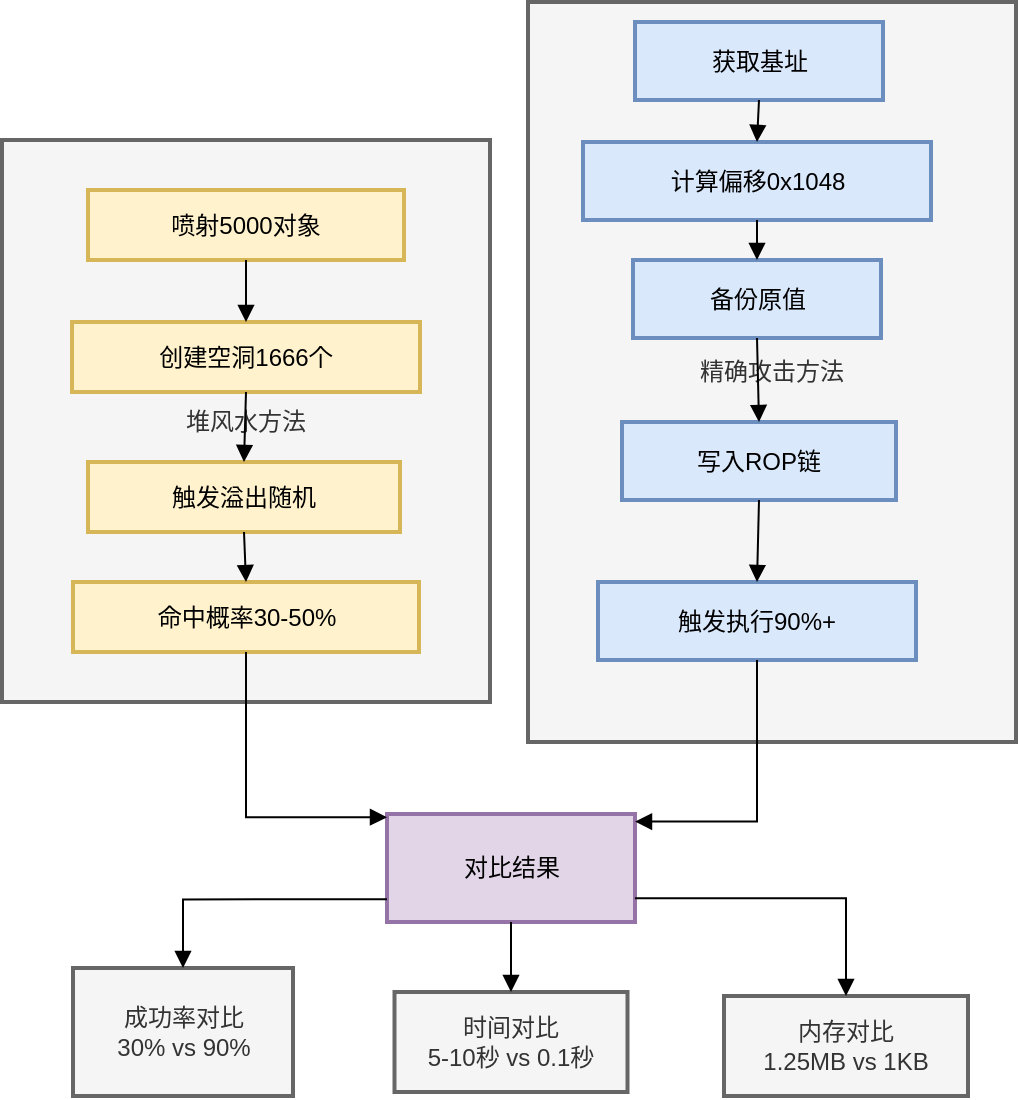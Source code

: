 <mxfile version="28.2.7" pages="2">
  <diagram name="第 1 页" id="g3PbS8CR7I8b8_4w8dCf">
    <mxGraphModel dx="1888" dy="840" grid="0" gridSize="10" guides="1" tooltips="1" connect="1" arrows="1" fold="1" page="1" pageScale="1" pageWidth="827" pageHeight="1169" math="0" shadow="0">
      <root>
        <mxCell id="0" />
        <mxCell id="1" parent="0" />
        <mxCell id="iBaEIURhCPR-5Fb1ritZ-1" value="精确攻击方法" style="whiteSpace=wrap;strokeWidth=2;fillColor=#f5f5f5;fontColor=#333333;strokeColor=#666666;" vertex="1" parent="1">
          <mxGeometry x="310" y="80" width="244" height="370" as="geometry" />
        </mxCell>
        <mxCell id="iBaEIURhCPR-5Fb1ritZ-2" value="堆风水方法" style="whiteSpace=wrap;strokeWidth=2;fillColor=#f5f5f5;fontColor=#333333;strokeColor=#666666;" vertex="1" parent="1">
          <mxGeometry x="47" y="149" width="244" height="281" as="geometry" />
        </mxCell>
        <mxCell id="iBaEIURhCPR-5Fb1ritZ-3" value="喷射5000对象" style="whiteSpace=wrap;strokeWidth=2;fillColor=#fff2cc;strokeColor=#d6b656;" vertex="1" parent="1">
          <mxGeometry x="90" y="174" width="158" height="35" as="geometry" />
        </mxCell>
        <mxCell id="iBaEIURhCPR-5Fb1ritZ-4" value="创建空洞1666个" style="whiteSpace=wrap;strokeWidth=2;fillColor=#fff2cc;strokeColor=#d6b656;" vertex="1" parent="1">
          <mxGeometry x="82" y="240" width="174" height="35" as="geometry" />
        </mxCell>
        <mxCell id="iBaEIURhCPR-5Fb1ritZ-5" value="触发溢出随机" style="whiteSpace=wrap;strokeWidth=2;fillColor=#fff2cc;strokeColor=#d6b656;" vertex="1" parent="1">
          <mxGeometry x="90" y="310" width="156" height="35" as="geometry" />
        </mxCell>
        <mxCell id="iBaEIURhCPR-5Fb1ritZ-6" value="命中概率30-50%" style="whiteSpace=wrap;strokeWidth=2;fillColor=#fff2cc;strokeColor=#d6b656;" vertex="1" parent="1">
          <mxGeometry x="82.5" y="370" width="173" height="35" as="geometry" />
        </mxCell>
        <mxCell id="iBaEIURhCPR-5Fb1ritZ-7" value="获取基址" style="whiteSpace=wrap;strokeWidth=2;fillColor=#dae8fc;strokeColor=#6c8ebf;" vertex="1" parent="1">
          <mxGeometry x="363.5" y="90" width="124" height="39" as="geometry" />
        </mxCell>
        <mxCell id="iBaEIURhCPR-5Fb1ritZ-8" value="计算偏移0x1048" style="whiteSpace=wrap;strokeWidth=2;fillColor=#dae8fc;strokeColor=#6c8ebf;" vertex="1" parent="1">
          <mxGeometry x="337.5" y="150" width="174" height="39" as="geometry" />
        </mxCell>
        <mxCell id="iBaEIURhCPR-5Fb1ritZ-9" value="备份原值" style="whiteSpace=wrap;strokeWidth=2;fillColor=#dae8fc;strokeColor=#6c8ebf;" vertex="1" parent="1">
          <mxGeometry x="362.5" y="209" width="124" height="39" as="geometry" />
        </mxCell>
        <mxCell id="iBaEIURhCPR-5Fb1ritZ-10" value="写入ROP链" style="whiteSpace=wrap;strokeWidth=2;fillColor=#dae8fc;strokeColor=#6c8ebf;" vertex="1" parent="1">
          <mxGeometry x="357" y="290" width="137" height="39" as="geometry" />
        </mxCell>
        <mxCell id="iBaEIURhCPR-5Fb1ritZ-11" value="触发执行90%+" style="whiteSpace=wrap;strokeWidth=2;fillColor=#dae8fc;strokeColor=#6c8ebf;" vertex="1" parent="1">
          <mxGeometry x="345" y="370" width="159" height="39" as="geometry" />
        </mxCell>
        <mxCell id="iBaEIURhCPR-5Fb1ritZ-12" value="对比结果" style="whiteSpace=wrap;strokeWidth=2;fillColor=#e1d5e7;strokeColor=#9673a6;" vertex="1" parent="1">
          <mxGeometry x="239.5" y="486" width="124" height="54" as="geometry" />
        </mxCell>
        <mxCell id="iBaEIURhCPR-5Fb1ritZ-13" value="成功率对比&#xa;30% vs 90%" style="whiteSpace=wrap;strokeWidth=2;fillColor=#f5f5f5;fontColor=#333333;strokeColor=#666666;" vertex="1" parent="1">
          <mxGeometry x="82.5" y="563" width="110" height="64" as="geometry" />
        </mxCell>
        <mxCell id="iBaEIURhCPR-5Fb1ritZ-14" value="时间对比&#xa;5-10秒 vs 0.1秒" style="whiteSpace=wrap;strokeWidth=2;fillColor=#f5f5f5;fontColor=#333333;strokeColor=#666666;" vertex="1" parent="1">
          <mxGeometry x="243.25" y="575" width="116.5" height="50" as="geometry" />
        </mxCell>
        <mxCell id="iBaEIURhCPR-5Fb1ritZ-15" value="内存对比&#xa;1.25MB vs 1KB" style="whiteSpace=wrap;strokeWidth=2;fillColor=#f5f5f5;fontColor=#333333;strokeColor=#666666;" vertex="1" parent="1">
          <mxGeometry x="408" y="577" width="122" height="50" as="geometry" />
        </mxCell>
        <mxCell id="iBaEIURhCPR-5Fb1ritZ-16" value="" style="curved=1;startArrow=none;endArrow=block;exitX=0.5;exitY=1;entryX=0.5;entryY=0;rounded=0;" edge="1" parent="1" source="iBaEIURhCPR-5Fb1ritZ-3" target="iBaEIURhCPR-5Fb1ritZ-4">
          <mxGeometry relative="1" as="geometry">
            <Array as="points" />
          </mxGeometry>
        </mxCell>
        <mxCell id="iBaEIURhCPR-5Fb1ritZ-17" value="" style="curved=1;startArrow=none;endArrow=block;exitX=0.5;exitY=1;entryX=0.5;entryY=0;rounded=0;" edge="1" parent="1" source="iBaEIURhCPR-5Fb1ritZ-4" target="iBaEIURhCPR-5Fb1ritZ-5">
          <mxGeometry relative="1" as="geometry">
            <Array as="points" />
          </mxGeometry>
        </mxCell>
        <mxCell id="iBaEIURhCPR-5Fb1ritZ-18" value="" style="curved=1;startArrow=none;endArrow=block;exitX=0.5;exitY=1;entryX=0.5;entryY=0;rounded=0;" edge="1" parent="1" source="iBaEIURhCPR-5Fb1ritZ-5" target="iBaEIURhCPR-5Fb1ritZ-6">
          <mxGeometry relative="1" as="geometry">
            <Array as="points" />
          </mxGeometry>
        </mxCell>
        <mxCell id="iBaEIURhCPR-5Fb1ritZ-19" value="" style="curved=1;startArrow=none;endArrow=block;exitX=0.5;exitY=1;entryX=0.5;entryY=0;rounded=0;" edge="1" parent="1" source="iBaEIURhCPR-5Fb1ritZ-7" target="iBaEIURhCPR-5Fb1ritZ-8">
          <mxGeometry relative="1" as="geometry">
            <Array as="points" />
          </mxGeometry>
        </mxCell>
        <mxCell id="iBaEIURhCPR-5Fb1ritZ-20" value="" style="curved=1;startArrow=none;endArrow=block;exitX=0.5;exitY=1;entryX=0.5;entryY=0;rounded=0;" edge="1" parent="1" source="iBaEIURhCPR-5Fb1ritZ-8" target="iBaEIURhCPR-5Fb1ritZ-9">
          <mxGeometry relative="1" as="geometry">
            <Array as="points" />
          </mxGeometry>
        </mxCell>
        <mxCell id="iBaEIURhCPR-5Fb1ritZ-21" value="" style="curved=1;startArrow=none;endArrow=block;exitX=0.5;exitY=1;entryX=0.5;entryY=0;rounded=0;" edge="1" parent="1" source="iBaEIURhCPR-5Fb1ritZ-9" target="iBaEIURhCPR-5Fb1ritZ-10">
          <mxGeometry relative="1" as="geometry">
            <Array as="points" />
          </mxGeometry>
        </mxCell>
        <mxCell id="iBaEIURhCPR-5Fb1ritZ-22" value="" style="curved=1;startArrow=none;endArrow=block;exitX=0.5;exitY=1;entryX=0.5;entryY=0;rounded=0;" edge="1" parent="1" source="iBaEIURhCPR-5Fb1ritZ-10" target="iBaEIURhCPR-5Fb1ritZ-11">
          <mxGeometry relative="1" as="geometry">
            <Array as="points" />
          </mxGeometry>
        </mxCell>
        <mxCell id="iBaEIURhCPR-5Fb1ritZ-23" value="" style="startArrow=none;endArrow=block;exitX=0.5;exitY=1;entryX=0;entryY=0.03;rounded=0;edgeStyle=orthogonalEdgeStyle;" edge="1" parent="1" source="iBaEIURhCPR-5Fb1ritZ-6" target="iBaEIURhCPR-5Fb1ritZ-12">
          <mxGeometry relative="1" as="geometry" />
        </mxCell>
        <mxCell id="iBaEIURhCPR-5Fb1ritZ-24" value="" style="startArrow=none;endArrow=block;exitX=0.5;exitY=1;entryX=1;entryY=0.07;rounded=0;edgeStyle=orthogonalEdgeStyle;" edge="1" parent="1" source="iBaEIURhCPR-5Fb1ritZ-11" target="iBaEIURhCPR-5Fb1ritZ-12">
          <mxGeometry relative="1" as="geometry" />
        </mxCell>
        <mxCell id="iBaEIURhCPR-5Fb1ritZ-25" value="" style="startArrow=none;endArrow=block;exitX=0;exitY=0.79;entryX=0.5;entryY=0;rounded=0;edgeStyle=orthogonalEdgeStyle;" edge="1" parent="1" source="iBaEIURhCPR-5Fb1ritZ-12" target="iBaEIURhCPR-5Fb1ritZ-13">
          <mxGeometry relative="1" as="geometry" />
        </mxCell>
        <mxCell id="iBaEIURhCPR-5Fb1ritZ-26" value="" style="startArrow=none;endArrow=block;exitX=0.5;exitY=1;entryX=0.5;entryY=0;rounded=0;edgeStyle=orthogonalEdgeStyle;" edge="1" parent="1" source="iBaEIURhCPR-5Fb1ritZ-12" target="iBaEIURhCPR-5Fb1ritZ-14">
          <mxGeometry relative="1" as="geometry" />
        </mxCell>
        <mxCell id="iBaEIURhCPR-5Fb1ritZ-27" value="" style="startArrow=none;endArrow=block;exitX=1;exitY=0.78;entryX=0.5;entryY=0;rounded=0;edgeStyle=orthogonalEdgeStyle;" edge="1" parent="1" source="iBaEIURhCPR-5Fb1ritZ-12" target="iBaEIURhCPR-5Fb1ritZ-15">
          <mxGeometry relative="1" as="geometry" />
        </mxCell>
      </root>
    </mxGraphModel>
  </diagram>
  <diagram id="B4uwUCIYP8Pk4bgANLu5" name="第 2 页">
    <mxGraphModel dx="1418" dy="786" grid="1" gridSize="10" guides="1" tooltips="1" connect="1" arrows="1" fold="1" page="1" pageScale="1" pageWidth="827" pageHeight="1169" math="0" shadow="0">
      <root>
        <mxCell id="0" />
        <mxCell id="1" parent="0" />
      </root>
    </mxGraphModel>
  </diagram>
</mxfile>
